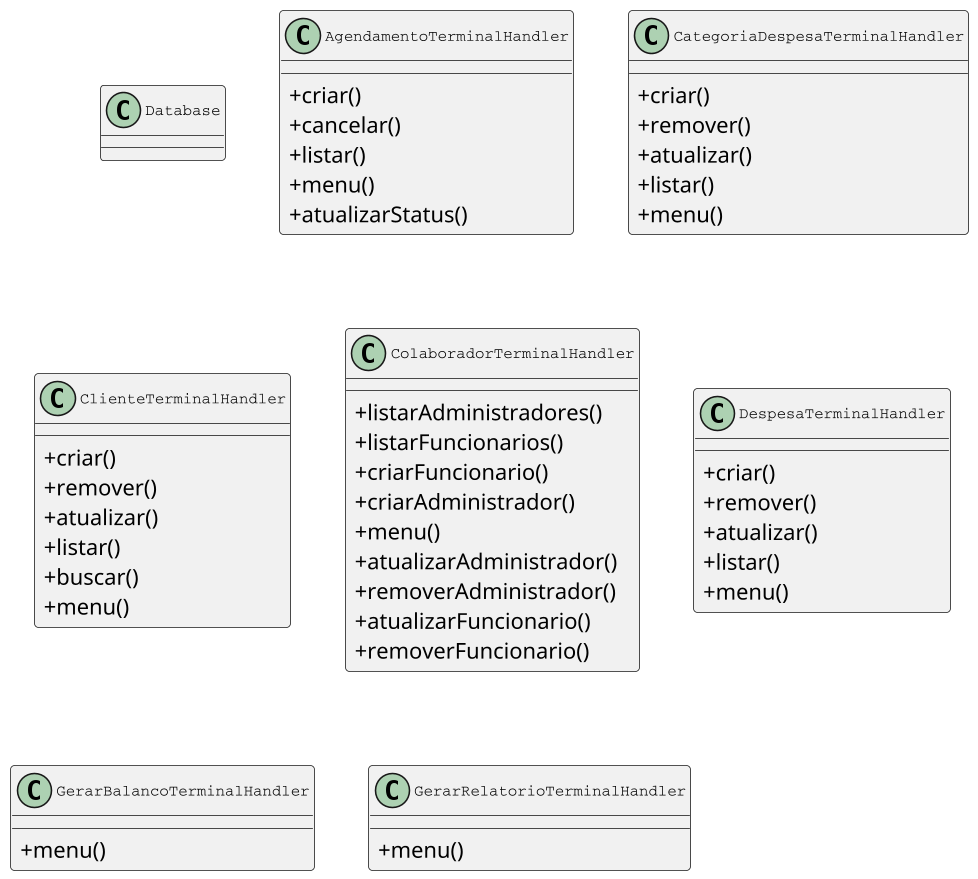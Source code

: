 @startuml
skinparam dpi 150
skinparam classAttributeIconSize 0
skinparam classFontSize 10
skinparam classFontName Courier
skinparam wrapWidth 100
top to bottom direction
skinparam linetype ortho

class Database {
}

class AgendamentoTerminalHandler {
  +criar()
  +cancelar()
  +listar()
  +menu()
  +atualizarStatus()
}

class CategoriaDespesaTerminalHandler {
  +criar()
  +remover()
  +atualizar()
  +listar()
  +menu()
}

class ClienteTerminalHandler {
  +criar()
  +remover()
  +atualizar()
  +listar()
  +buscar()
  +menu()
}

class ColaboradorTerminalHandler {
  +listarAdministradores()
  +listarFuncionarios()
  +criarFuncionario()
  +criarAdministrador()
  +menu()
  +atualizarAdministrador()
  +removerAdministrador()
  +atualizarFuncionario()
  +removerFuncionario()
}

class DespesaTerminalHandler {
  +criar()
  +remover()
  +atualizar()
  +listar()
  +menu()
}

class GerarBalancoTerminalHandler {
  +menu()
}

class GerarRelatorioTerminalHandler {
  +menu()
}


@enduml
